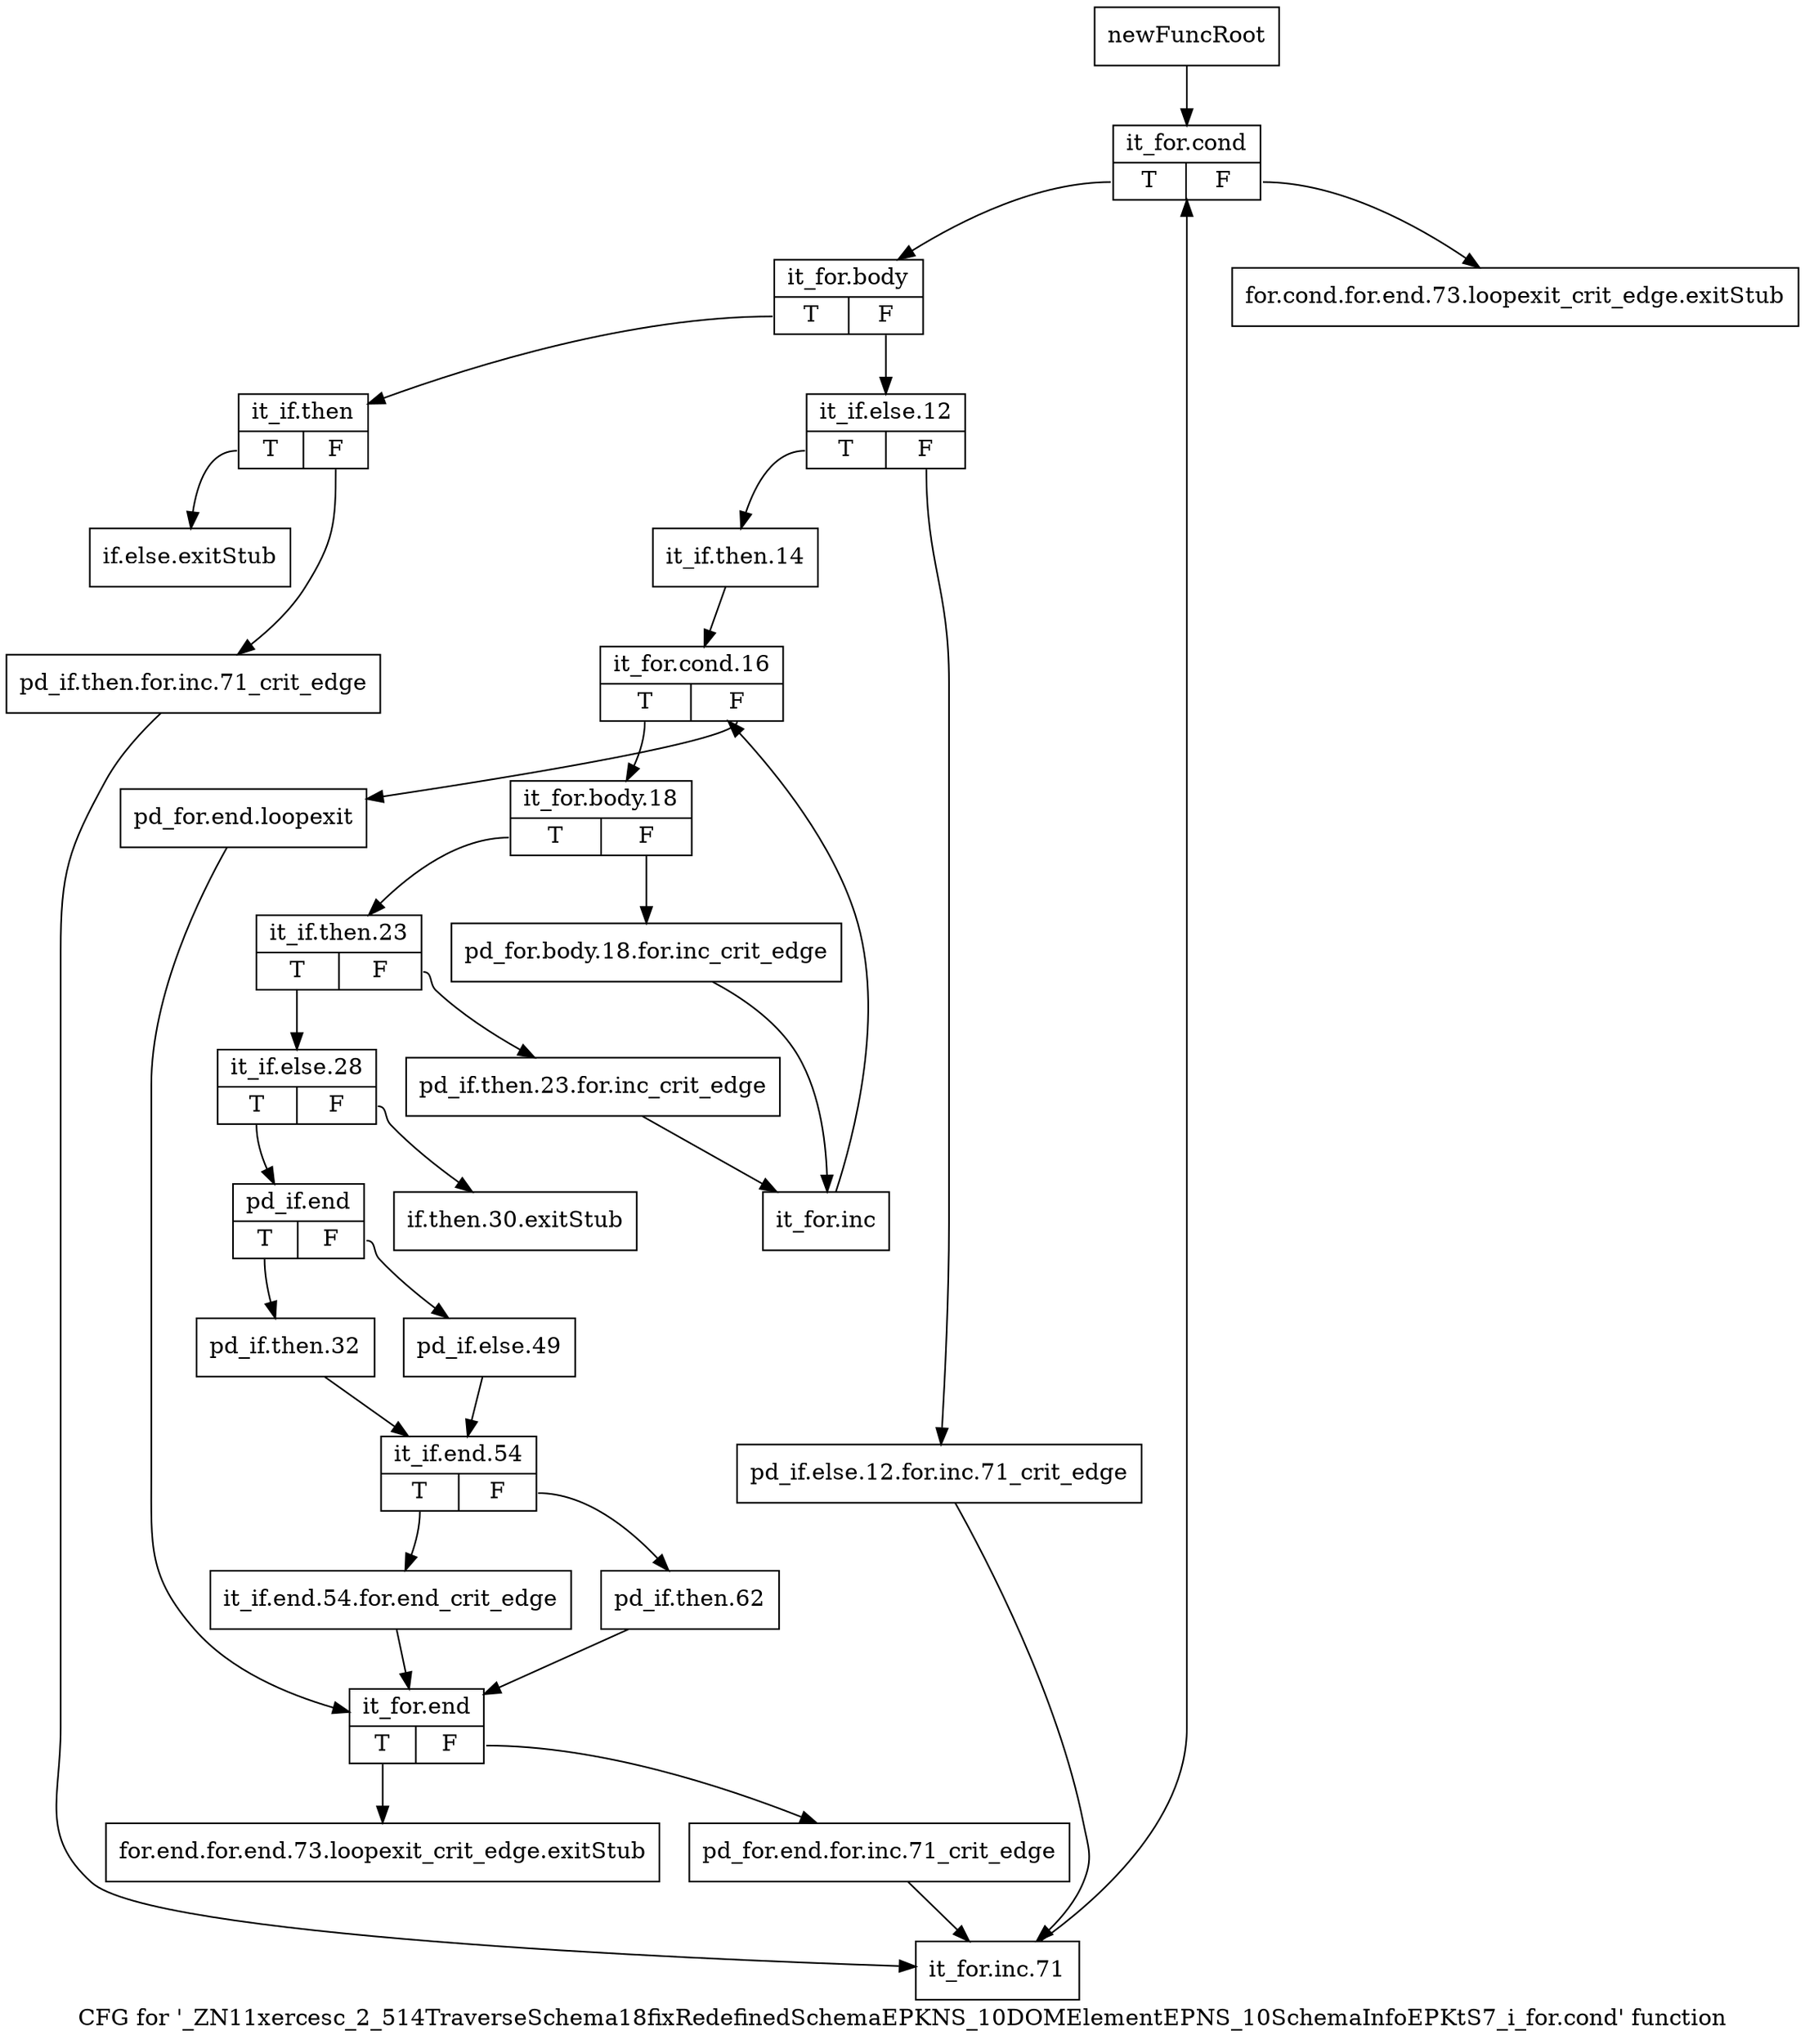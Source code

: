 digraph "CFG for '_ZN11xercesc_2_514TraverseSchema18fixRedefinedSchemaEPKNS_10DOMElementEPNS_10SchemaInfoEPKtS7_i_for.cond' function" {
	label="CFG for '_ZN11xercesc_2_514TraverseSchema18fixRedefinedSchemaEPKNS_10DOMElementEPNS_10SchemaInfoEPKtS7_i_for.cond' function";

	Node0x9a59e70 [shape=record,label="{newFuncRoot}"];
	Node0x9a59e70 -> Node0x9a5a000;
	Node0x9a59ec0 [shape=record,label="{for.cond.for.end.73.loopexit_crit_edge.exitStub}"];
	Node0x9a59f10 [shape=record,label="{if.then.30.exitStub}"];
	Node0x9a59f60 [shape=record,label="{for.end.for.end.73.loopexit_crit_edge.exitStub}"];
	Node0x9a59fb0 [shape=record,label="{if.else.exitStub}"];
	Node0x9a5a000 [shape=record,label="{it_for.cond|{<s0>T|<s1>F}}"];
	Node0x9a5a000:s0 -> Node0x9a5a050;
	Node0x9a5a000:s1 -> Node0x9a59ec0;
	Node0x9a5a050 [shape=record,label="{it_for.body|{<s0>T|<s1>F}}"];
	Node0x9a5a050:s0 -> Node0x9a5a690;
	Node0x9a5a050:s1 -> Node0x9a5a0a0;
	Node0x9a5a0a0 [shape=record,label="{it_if.else.12|{<s0>T|<s1>F}}"];
	Node0x9a5a0a0:s0 -> Node0x9a5a140;
	Node0x9a5a0a0:s1 -> Node0x9a5a0f0;
	Node0x9a5a0f0 [shape=record,label="{pd_if.else.12.for.inc.71_crit_edge}"];
	Node0x9a5a0f0 -> Node0x9a5a730;
	Node0x9a5a140 [shape=record,label="{it_if.then.14}"];
	Node0x9a5a140 -> Node0x9a5a190;
	Node0x9a5a190 [shape=record,label="{it_for.cond.16|{<s0>T|<s1>F}}"];
	Node0x9a5a190:s0 -> Node0x9a5a230;
	Node0x9a5a190:s1 -> Node0x9a5a1e0;
	Node0x9a5a1e0 [shape=record,label="{pd_for.end.loopexit}"];
	Node0x9a5a1e0 -> Node0x9a5a5f0;
	Node0x9a5a230 [shape=record,label="{it_for.body.18|{<s0>T|<s1>F}}"];
	Node0x9a5a230:s0 -> Node0x9a5a2d0;
	Node0x9a5a230:s1 -> Node0x9a5a280;
	Node0x9a5a280 [shape=record,label="{pd_for.body.18.for.inc_crit_edge}"];
	Node0x9a5a280 -> Node0x9a5a370;
	Node0x9a5a2d0 [shape=record,label="{it_if.then.23|{<s0>T|<s1>F}}"];
	Node0x9a5a2d0:s0 -> Node0x9a5a3c0;
	Node0x9a5a2d0:s1 -> Node0x9a5a320;
	Node0x9a5a320 [shape=record,label="{pd_if.then.23.for.inc_crit_edge}"];
	Node0x9a5a320 -> Node0x9a5a370;
	Node0x9a5a370 [shape=record,label="{it_for.inc}"];
	Node0x9a5a370 -> Node0x9a5a190;
	Node0x9a5a3c0 [shape=record,label="{it_if.else.28|{<s0>T|<s1>F}}"];
	Node0x9a5a3c0:s0 -> Node0x9a5a410;
	Node0x9a5a3c0:s1 -> Node0x9a59f10;
	Node0x9a5a410 [shape=record,label="{pd_if.end|{<s0>T|<s1>F}}"];
	Node0x9a5a410:s0 -> Node0x9a5a4b0;
	Node0x9a5a410:s1 -> Node0x9a5a460;
	Node0x9a5a460 [shape=record,label="{pd_if.else.49}"];
	Node0x9a5a460 -> Node0x9a5a500;
	Node0x9a5a4b0 [shape=record,label="{pd_if.then.32}"];
	Node0x9a5a4b0 -> Node0x9a5a500;
	Node0x9a5a500 [shape=record,label="{it_if.end.54|{<s0>T|<s1>F}}"];
	Node0x9a5a500:s0 -> Node0x9a5a5a0;
	Node0x9a5a500:s1 -> Node0x9a5a550;
	Node0x9a5a550 [shape=record,label="{pd_if.then.62}"];
	Node0x9a5a550 -> Node0x9a5a5f0;
	Node0x9a5a5a0 [shape=record,label="{it_if.end.54.for.end_crit_edge}"];
	Node0x9a5a5a0 -> Node0x9a5a5f0;
	Node0x9a5a5f0 [shape=record,label="{it_for.end|{<s0>T|<s1>F}}"];
	Node0x9a5a5f0:s0 -> Node0x9a59f60;
	Node0x9a5a5f0:s1 -> Node0x9a5a640;
	Node0x9a5a640 [shape=record,label="{pd_for.end.for.inc.71_crit_edge}"];
	Node0x9a5a640 -> Node0x9a5a730;
	Node0x9a5a690 [shape=record,label="{it_if.then|{<s0>T|<s1>F}}"];
	Node0x9a5a690:s0 -> Node0x9a59fb0;
	Node0x9a5a690:s1 -> Node0x9a5a6e0;
	Node0x9a5a6e0 [shape=record,label="{pd_if.then.for.inc.71_crit_edge}"];
	Node0x9a5a6e0 -> Node0x9a5a730;
	Node0x9a5a730 [shape=record,label="{it_for.inc.71}"];
	Node0x9a5a730 -> Node0x9a5a000;
}
